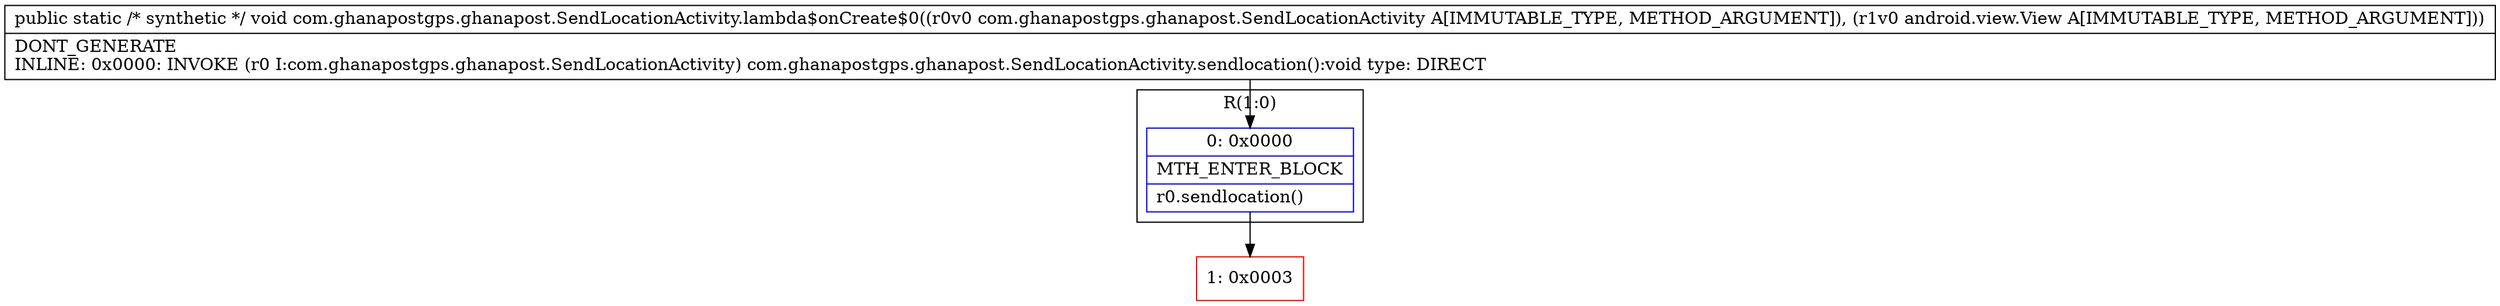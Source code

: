 digraph "CFG forcom.ghanapostgps.ghanapost.SendLocationActivity.lambda$onCreate$0(Lcom\/ghanapostgps\/ghanapost\/SendLocationActivity;Landroid\/view\/View;)V" {
subgraph cluster_Region_1469667470 {
label = "R(1:0)";
node [shape=record,color=blue];
Node_0 [shape=record,label="{0\:\ 0x0000|MTH_ENTER_BLOCK\l|r0.sendlocation()\l}"];
}
Node_1 [shape=record,color=red,label="{1\:\ 0x0003}"];
MethodNode[shape=record,label="{public static \/* synthetic *\/ void com.ghanapostgps.ghanapost.SendLocationActivity.lambda$onCreate$0((r0v0 com.ghanapostgps.ghanapost.SendLocationActivity A[IMMUTABLE_TYPE, METHOD_ARGUMENT]), (r1v0 android.view.View A[IMMUTABLE_TYPE, METHOD_ARGUMENT]))  | DONT_GENERATE\lINLINE: 0x0000: INVOKE  (r0 I:com.ghanapostgps.ghanapost.SendLocationActivity) com.ghanapostgps.ghanapost.SendLocationActivity.sendlocation():void type: DIRECT\l}"];
MethodNode -> Node_0;
Node_0 -> Node_1;
}

